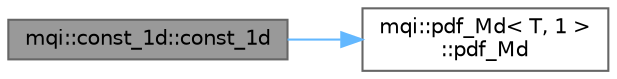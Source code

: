 digraph "mqi::const_1d::const_1d"
{
 // LATEX_PDF_SIZE
  bgcolor="transparent";
  edge [fontname=Helvetica,fontsize=10,labelfontname=Helvetica,labelfontsize=10];
  node [fontname=Helvetica,fontsize=10,shape=box,height=0.2,width=0.4];
  rankdir="LR";
  Node1 [id="Node000001",label="mqi::const_1d::const_1d",height=0.2,width=0.4,color="gray40", fillcolor="grey60", style="filled", fontcolor="black",tooltip="Constructs a new 1D constant distribution."];
  Node1 -> Node2 [id="edge1_Node000001_Node000002",color="steelblue1",style="solid",tooltip=" "];
  Node2 [id="Node000002",label="mqi::pdf_Md\< T, 1 \>\l::pdf_Md",height=0.2,width=0.4,color="grey40", fillcolor="white", style="filled",URL="$classmqi_1_1pdf___md.html#a5574225c9a927421f0487e1c0b59f582",tooltip=" "];
}
